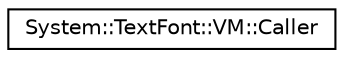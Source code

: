 digraph G
{
  edge [fontname="Helvetica",fontsize="10",labelfontname="Helvetica",labelfontsize="10"];
  node [fontname="Helvetica",fontsize="10",shape=record];
  rankdir="LR";
  Node1 [label="System::TextFont::VM::Caller",height=0.2,width=0.4,color="black", fillcolor="white", style="filled",URL="$class_system_1_1_text_font_1_1_v_m_1_1_caller.html"];
}
